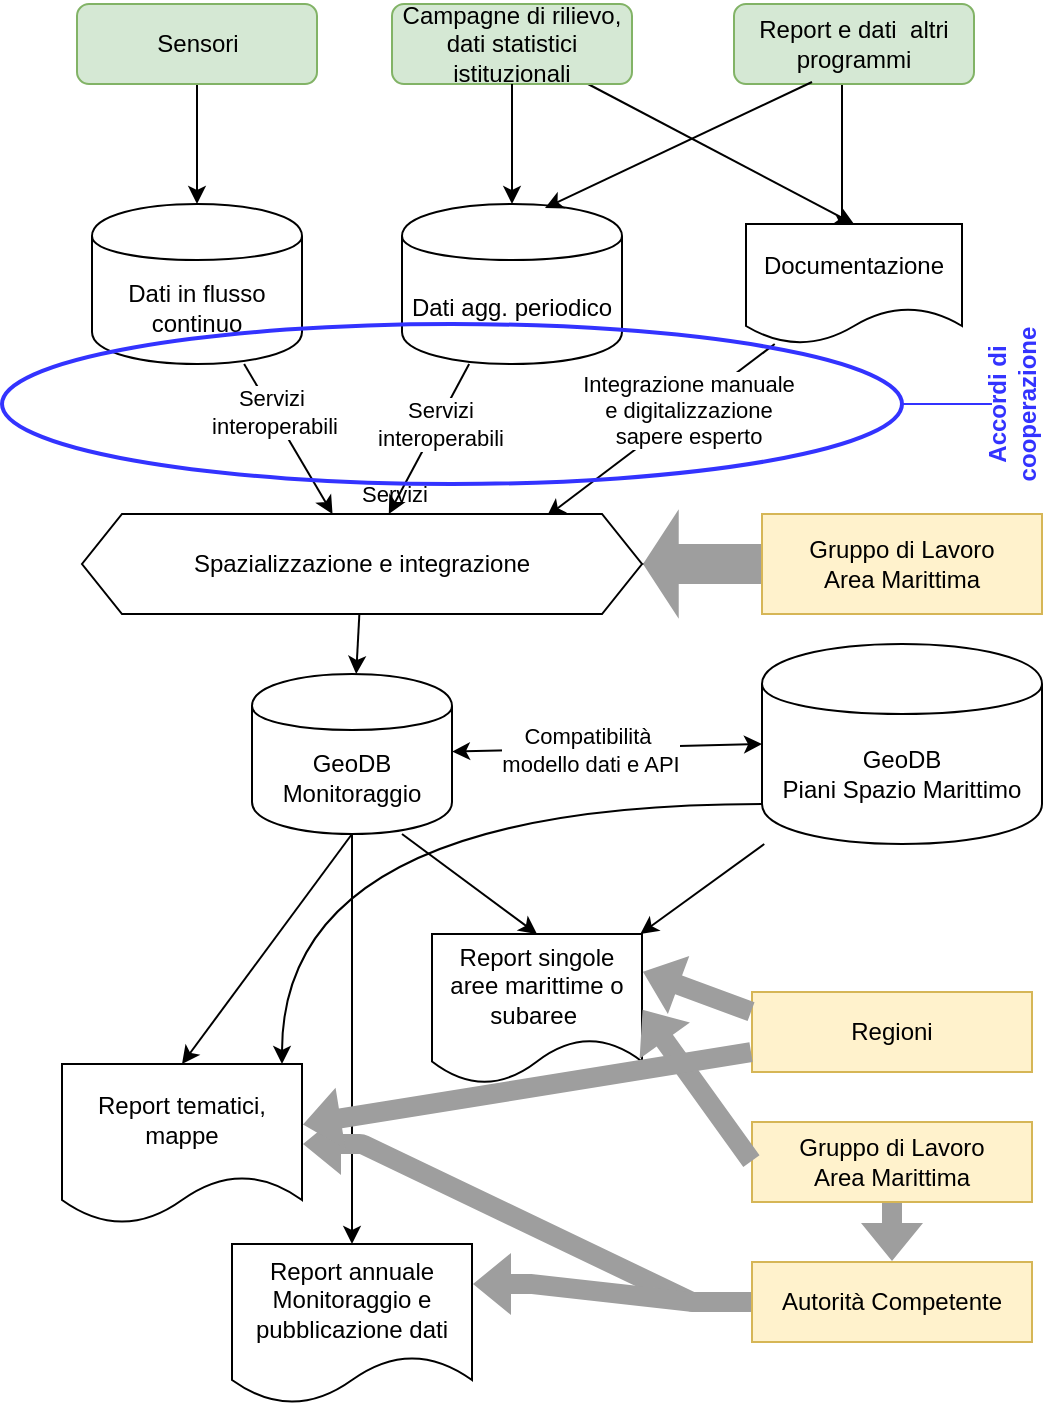 <mxfile version="14.4.8" type="github">
  <diagram id="C5RBs43oDa-KdzZeNtuy" name="Page-1">
    <mxGraphModel dx="1117" dy="1054" grid="1" gridSize="10" guides="1" tooltips="1" connect="1" arrows="1" fold="1" page="1" pageScale="1" pageWidth="827" pageHeight="1169" math="0" shadow="0">
      <root>
        <mxCell id="WIyWlLk6GJQsqaUBKTNV-0" />
        <mxCell id="WIyWlLk6GJQsqaUBKTNV-1" parent="WIyWlLk6GJQsqaUBKTNV-0" />
        <mxCell id="0D1AlHed-BKCbmiTgBeb-3" value="" style="edgeStyle=orthogonalEdgeStyle;rounded=0;orthogonalLoop=1;jettySize=auto;html=1;" edge="1" parent="WIyWlLk6GJQsqaUBKTNV-1" source="WIyWlLk6GJQsqaUBKTNV-3" target="0D1AlHed-BKCbmiTgBeb-2">
          <mxGeometry relative="1" as="geometry" />
        </mxCell>
        <mxCell id="WIyWlLk6GJQsqaUBKTNV-3" value="Sensori" style="rounded=1;whiteSpace=wrap;html=1;fontSize=12;glass=0;strokeWidth=1;shadow=0;fillColor=#d5e8d4;strokeColor=#82b366;" parent="WIyWlLk6GJQsqaUBKTNV-1" vertex="1">
          <mxGeometry x="57.5" y="50" width="120" height="40" as="geometry" />
        </mxCell>
        <mxCell id="0D1AlHed-BKCbmiTgBeb-5" value="" style="rounded=0;orthogonalLoop=1;jettySize=auto;html=1;entryX=0.5;entryY=0;entryDx=0;entryDy=0;" edge="1" parent="WIyWlLk6GJQsqaUBKTNV-1" source="0D1AlHed-BKCbmiTgBeb-0" target="0D1AlHed-BKCbmiTgBeb-7">
          <mxGeometry relative="1" as="geometry">
            <mxPoint x="320" y="150" as="targetPoint" />
          </mxGeometry>
        </mxCell>
        <mxCell id="0D1AlHed-BKCbmiTgBeb-0" value="Campagne di rilievo,&lt;br&gt;dati statistici istituzionali" style="rounded=1;whiteSpace=wrap;html=1;fontSize=12;glass=0;strokeWidth=1;shadow=0;fillColor=#d5e8d4;strokeColor=#82b366;" vertex="1" parent="WIyWlLk6GJQsqaUBKTNV-1">
          <mxGeometry x="215" y="50" width="120" height="40" as="geometry" />
        </mxCell>
        <mxCell id="0D1AlHed-BKCbmiTgBeb-9" value="" style="edgeStyle=orthogonalEdgeStyle;rounded=0;orthogonalLoop=1;jettySize=auto;html=1;entryX=0.5;entryY=0;entryDx=0;entryDy=0;" edge="1" parent="WIyWlLk6GJQsqaUBKTNV-1" source="0D1AlHed-BKCbmiTgBeb-1" target="0D1AlHed-BKCbmiTgBeb-7">
          <mxGeometry relative="1" as="geometry">
            <mxPoint x="452" y="160" as="targetPoint" />
            <Array as="points">
              <mxPoint x="440" y="140" />
              <mxPoint x="440" y="140" />
            </Array>
          </mxGeometry>
        </mxCell>
        <mxCell id="0D1AlHed-BKCbmiTgBeb-1" value="Report e dati&amp;nbsp; altri programmi" style="rounded=1;whiteSpace=wrap;html=1;fontSize=12;glass=0;strokeWidth=1;shadow=0;fillColor=#d5e8d4;strokeColor=#82b366;" vertex="1" parent="WIyWlLk6GJQsqaUBKTNV-1">
          <mxGeometry x="386" y="50" width="120" height="40" as="geometry" />
        </mxCell>
        <mxCell id="0D1AlHed-BKCbmiTgBeb-13" value="" style="edgeStyle=none;rounded=0;orthogonalLoop=1;jettySize=auto;html=1;" edge="1" parent="WIyWlLk6GJQsqaUBKTNV-1" target="0D1AlHed-BKCbmiTgBeb-11">
          <mxGeometry relative="1" as="geometry">
            <mxPoint x="215.924" y="297.988" as="sourcePoint" />
          </mxGeometry>
        </mxCell>
        <mxCell id="0D1AlHed-BKCbmiTgBeb-42" value="Servizi &lt;br&gt;Interoporabili" style="edgeLabel;html=1;align=center;verticalAlign=middle;resizable=0;points=[];" vertex="1" connectable="0" parent="0D1AlHed-BKCbmiTgBeb-13">
          <mxGeometry x="-0.145" y="1" relative="1" as="geometry">
            <mxPoint as="offset" />
          </mxGeometry>
        </mxCell>
        <mxCell id="0D1AlHed-BKCbmiTgBeb-2" value="Dati in flusso continuo" style="shape=cylinder;whiteSpace=wrap;html=1;boundedLbl=1;backgroundOutline=1;rounded=1;shadow=0;strokeWidth=1;glass=0;" vertex="1" parent="WIyWlLk6GJQsqaUBKTNV-1">
          <mxGeometry x="65" y="150" width="105" height="80" as="geometry" />
        </mxCell>
        <mxCell id="0D1AlHed-BKCbmiTgBeb-14" value="" style="edgeStyle=none;rounded=0;orthogonalLoop=1;jettySize=auto;html=1;" edge="1" parent="WIyWlLk6GJQsqaUBKTNV-1" source="0D1AlHed-BKCbmiTgBeb-4" target="0D1AlHed-BKCbmiTgBeb-11">
          <mxGeometry relative="1" as="geometry" />
        </mxCell>
        <mxCell id="0D1AlHed-BKCbmiTgBeb-43" value="Servizi&lt;br&gt;interoperabili" style="edgeLabel;html=1;align=center;verticalAlign=middle;resizable=0;points=[];" vertex="1" connectable="0" parent="0D1AlHed-BKCbmiTgBeb-14">
          <mxGeometry x="-0.208" y="1" relative="1" as="geometry">
            <mxPoint as="offset" />
          </mxGeometry>
        </mxCell>
        <mxCell id="0D1AlHed-BKCbmiTgBeb-4" value="Dati agg. periodico" style="shape=cylinder;whiteSpace=wrap;html=1;boundedLbl=1;backgroundOutline=1;rounded=1;shadow=0;strokeWidth=1;glass=0;" vertex="1" parent="WIyWlLk6GJQsqaUBKTNV-1">
          <mxGeometry x="220" y="150" width="110" height="80" as="geometry" />
        </mxCell>
        <mxCell id="0D1AlHed-BKCbmiTgBeb-6" value="" style="edgeStyle=orthogonalEdgeStyle;rounded=0;orthogonalLoop=1;jettySize=auto;html=1;entryX=0.5;entryY=0;entryDx=0;entryDy=0;exitX=0.5;exitY=1;exitDx=0;exitDy=0;" edge="1" parent="WIyWlLk6GJQsqaUBKTNV-1" source="0D1AlHed-BKCbmiTgBeb-0" target="0D1AlHed-BKCbmiTgBeb-4">
          <mxGeometry relative="1" as="geometry">
            <mxPoint x="270" y="100" as="sourcePoint" />
            <mxPoint x="330" y="160" as="targetPoint" />
          </mxGeometry>
        </mxCell>
        <mxCell id="0D1AlHed-BKCbmiTgBeb-21" value="" style="edgeStyle=none;rounded=0;orthogonalLoop=1;jettySize=auto;html=1;fillColor=#9E9E9E;entryX=0.83;entryY=0.025;entryDx=0;entryDy=0;entryPerimeter=0;" edge="1" parent="WIyWlLk6GJQsqaUBKTNV-1" source="0D1AlHed-BKCbmiTgBeb-7" target="0D1AlHed-BKCbmiTgBeb-11">
          <mxGeometry relative="1" as="geometry" />
        </mxCell>
        <mxCell id="0D1AlHed-BKCbmiTgBeb-44" value="Integrazione manuale&lt;br&gt;e digitalizzazione&lt;br&gt;sapere esperto" style="edgeLabel;html=1;align=center;verticalAlign=middle;resizable=0;points=[];" vertex="1" connectable="0" parent="0D1AlHed-BKCbmiTgBeb-21">
          <mxGeometry x="-0.236" relative="1" as="geometry">
            <mxPoint as="offset" />
          </mxGeometry>
        </mxCell>
        <mxCell id="0D1AlHed-BKCbmiTgBeb-7" value="Documentazione" style="shape=document;whiteSpace=wrap;html=1;boundedLbl=1;" vertex="1" parent="WIyWlLk6GJQsqaUBKTNV-1">
          <mxGeometry x="392" y="160" width="108" height="60" as="geometry" />
        </mxCell>
        <mxCell id="0D1AlHed-BKCbmiTgBeb-10" value="" style="rounded=0;orthogonalLoop=1;jettySize=auto;html=1;entryX=0.65;entryY=0.025;entryDx=0;entryDy=0;exitX=0.325;exitY=0.975;exitDx=0;exitDy=0;exitPerimeter=0;entryPerimeter=0;" edge="1" parent="WIyWlLk6GJQsqaUBKTNV-1" source="0D1AlHed-BKCbmiTgBeb-1" target="0D1AlHed-BKCbmiTgBeb-4">
          <mxGeometry relative="1" as="geometry">
            <mxPoint x="310" y="100" as="sourcePoint" />
            <mxPoint x="450" y="170" as="targetPoint" />
          </mxGeometry>
        </mxCell>
        <mxCell id="0D1AlHed-BKCbmiTgBeb-20" value="" style="edgeStyle=none;rounded=0;orthogonalLoop=1;jettySize=auto;html=1;fillColor=#9E9E9E;" edge="1" parent="WIyWlLk6GJQsqaUBKTNV-1" source="0D1AlHed-BKCbmiTgBeb-11" target="0D1AlHed-BKCbmiTgBeb-17">
          <mxGeometry relative="1" as="geometry" />
        </mxCell>
        <mxCell id="0D1AlHed-BKCbmiTgBeb-11" value="Spazializzazione e integrazione" style="shape=hexagon;perimeter=hexagonPerimeter2;whiteSpace=wrap;html=1;fixedSize=1;" vertex="1" parent="WIyWlLk6GJQsqaUBKTNV-1">
          <mxGeometry x="60" y="305" width="280" height="50" as="geometry" />
        </mxCell>
        <mxCell id="0D1AlHed-BKCbmiTgBeb-31" value="" style="edgeStyle=none;rounded=0;orthogonalLoop=1;jettySize=auto;html=1;fillColor=#9E9E9E;" edge="1" parent="WIyWlLk6GJQsqaUBKTNV-1" source="0D1AlHed-BKCbmiTgBeb-15" target="0D1AlHed-BKCbmiTgBeb-11">
          <mxGeometry relative="1" as="geometry" />
        </mxCell>
        <mxCell id="0D1AlHed-BKCbmiTgBeb-15" value="Gruppo di Lavoro&lt;br&gt;Area Marittima" style="rounded=0;whiteSpace=wrap;html=1;fillColor=#fff2cc;strokeColor=#d6b656;" vertex="1" parent="WIyWlLk6GJQsqaUBKTNV-1">
          <mxGeometry x="400" y="305" width="140" height="50" as="geometry" />
        </mxCell>
        <mxCell id="0D1AlHed-BKCbmiTgBeb-16" value="" style="shape=flexArrow;endArrow=classic;html=1;entryX=1;entryY=0.5;entryDx=0;entryDy=0;exitX=0;exitY=0.5;exitDx=0;exitDy=0;endWidth=33.793;endSize=5.621;width=20;strokeColor=none;fillColor=#9E9E9E;" edge="1" parent="WIyWlLk6GJQsqaUBKTNV-1" source="0D1AlHed-BKCbmiTgBeb-15" target="0D1AlHed-BKCbmiTgBeb-11">
          <mxGeometry width="50" height="50" relative="1" as="geometry">
            <mxPoint x="510" y="390" as="sourcePoint" />
            <mxPoint x="430" y="320" as="targetPoint" />
          </mxGeometry>
        </mxCell>
        <mxCell id="0D1AlHed-BKCbmiTgBeb-23" value="" style="edgeStyle=none;rounded=0;orthogonalLoop=1;jettySize=auto;html=1;fillColor=#9E9E9E;" edge="1" parent="WIyWlLk6GJQsqaUBKTNV-1" source="0D1AlHed-BKCbmiTgBeb-17" target="0D1AlHed-BKCbmiTgBeb-22">
          <mxGeometry relative="1" as="geometry" />
        </mxCell>
        <mxCell id="0D1AlHed-BKCbmiTgBeb-17" value="GeoDB Monitoraggio" style="shape=cylinder;whiteSpace=wrap;html=1;boundedLbl=1;backgroundOutline=1;rounded=1;shadow=0;strokeWidth=1;glass=0;" vertex="1" parent="WIyWlLk6GJQsqaUBKTNV-1">
          <mxGeometry x="145" y="385" width="100" height="80" as="geometry" />
        </mxCell>
        <mxCell id="0D1AlHed-BKCbmiTgBeb-39" value="" style="edgeStyle=none;rounded=0;orthogonalLoop=1;jettySize=auto;html=1;fillColor=#9E9E9E;" edge="1" parent="WIyWlLk6GJQsqaUBKTNV-1" source="0D1AlHed-BKCbmiTgBeb-18" target="0D1AlHed-BKCbmiTgBeb-28">
          <mxGeometry relative="1" as="geometry" />
        </mxCell>
        <mxCell id="0D1AlHed-BKCbmiTgBeb-40" value="" style="edgeStyle=orthogonalEdgeStyle;orthogonalLoop=1;jettySize=auto;html=1;fillColor=#9E9E9E;curved=1;" edge="1" parent="WIyWlLk6GJQsqaUBKTNV-1" source="0D1AlHed-BKCbmiTgBeb-18" target="0D1AlHed-BKCbmiTgBeb-26">
          <mxGeometry relative="1" as="geometry">
            <Array as="points">
              <mxPoint x="160" y="450" />
            </Array>
          </mxGeometry>
        </mxCell>
        <mxCell id="0D1AlHed-BKCbmiTgBeb-18" value="GeoDB&lt;br&gt;Piani Spazio Marittimo" style="shape=cylinder;whiteSpace=wrap;html=1;boundedLbl=1;backgroundOutline=1;rounded=1;shadow=0;strokeWidth=1;glass=0;" vertex="1" parent="WIyWlLk6GJQsqaUBKTNV-1">
          <mxGeometry x="400" y="370" width="140" height="100" as="geometry" />
        </mxCell>
        <mxCell id="0D1AlHed-BKCbmiTgBeb-19" value="" style="endArrow=classic;startArrow=classic;html=1;fillColor=#9E9E9E;entryX=0;entryY=0.5;entryDx=0;entryDy=0;" edge="1" parent="WIyWlLk6GJQsqaUBKTNV-1" source="0D1AlHed-BKCbmiTgBeb-17" target="0D1AlHed-BKCbmiTgBeb-18">
          <mxGeometry width="50" height="50" relative="1" as="geometry">
            <mxPoint x="230" y="420" as="sourcePoint" />
            <mxPoint x="410" y="330" as="targetPoint" />
          </mxGeometry>
        </mxCell>
        <mxCell id="0D1AlHed-BKCbmiTgBeb-45" value="Compatibilità&amp;nbsp;&lt;br&gt;modello dati e API" style="edgeLabel;html=1;align=center;verticalAlign=middle;resizable=0;points=[];" vertex="1" connectable="0" parent="0D1AlHed-BKCbmiTgBeb-19">
          <mxGeometry x="-0.349" y="1" relative="1" as="geometry">
            <mxPoint x="18.33" y="1" as="offset" />
          </mxGeometry>
        </mxCell>
        <mxCell id="0D1AlHed-BKCbmiTgBeb-22" value="Report annuale Monitoraggio e pubblicazione dati" style="shape=document;whiteSpace=wrap;html=1;boundedLbl=1;rounded=1;shadow=0;strokeWidth=1;glass=0;" vertex="1" parent="WIyWlLk6GJQsqaUBKTNV-1">
          <mxGeometry x="135" y="670" width="120" height="80" as="geometry" />
        </mxCell>
        <mxCell id="0D1AlHed-BKCbmiTgBeb-24" value="Gruppo di Lavoro&lt;br&gt;Area Marittima" style="rounded=0;whiteSpace=wrap;html=1;fillColor=#fff2cc;strokeColor=#d6b656;" vertex="1" parent="WIyWlLk6GJQsqaUBKTNV-1">
          <mxGeometry x="395" y="609" width="140" height="40" as="geometry" />
        </mxCell>
        <mxCell id="0D1AlHed-BKCbmiTgBeb-25" value="Autorità Competente" style="rounded=0;whiteSpace=wrap;html=1;fillColor=#fff2cc;strokeColor=#d6b656;" vertex="1" parent="WIyWlLk6GJQsqaUBKTNV-1">
          <mxGeometry x="395" y="679" width="140" height="40" as="geometry" />
        </mxCell>
        <mxCell id="0D1AlHed-BKCbmiTgBeb-26" value="Report tematici,&lt;br&gt;mappe" style="shape=document;whiteSpace=wrap;html=1;boundedLbl=1;rounded=1;shadow=0;strokeWidth=1;glass=0;" vertex="1" parent="WIyWlLk6GJQsqaUBKTNV-1">
          <mxGeometry x="50" y="580" width="120" height="80" as="geometry" />
        </mxCell>
        <mxCell id="0D1AlHed-BKCbmiTgBeb-27" value="" style="edgeStyle=none;rounded=0;orthogonalLoop=1;jettySize=auto;html=1;fillColor=#9E9E9E;exitX=0.5;exitY=1;exitDx=0;exitDy=0;entryX=0.5;entryY=0;entryDx=0;entryDy=0;" edge="1" parent="WIyWlLk6GJQsqaUBKTNV-1" source="0D1AlHed-BKCbmiTgBeb-17" target="0D1AlHed-BKCbmiTgBeb-26">
          <mxGeometry relative="1" as="geometry">
            <mxPoint x="176.667" y="475" as="sourcePoint" />
            <mxPoint x="148.333" y="515" as="targetPoint" />
          </mxGeometry>
        </mxCell>
        <mxCell id="0D1AlHed-BKCbmiTgBeb-28" value="Report singole aree marittime o subaree&amp;nbsp;" style="shape=document;whiteSpace=wrap;html=1;boundedLbl=1;rounded=1;shadow=0;strokeWidth=1;glass=0;" vertex="1" parent="WIyWlLk6GJQsqaUBKTNV-1">
          <mxGeometry x="235" y="515" width="105" height="75" as="geometry" />
        </mxCell>
        <mxCell id="0D1AlHed-BKCbmiTgBeb-29" value="" style="edgeStyle=none;rounded=0;orthogonalLoop=1;jettySize=auto;html=1;fillColor=#9E9E9E;entryX=0.5;entryY=0;entryDx=0;entryDy=0;exitX=0.75;exitY=1;exitDx=0;exitDy=0;exitPerimeter=0;" edge="1" target="0D1AlHed-BKCbmiTgBeb-28" parent="WIyWlLk6GJQsqaUBKTNV-1" source="0D1AlHed-BKCbmiTgBeb-17">
          <mxGeometry relative="1" as="geometry">
            <mxPoint x="295" y="380" as="sourcePoint" />
            <mxPoint x="248.333" y="430" as="targetPoint" />
          </mxGeometry>
        </mxCell>
        <mxCell id="0D1AlHed-BKCbmiTgBeb-30" value="Regioni" style="rounded=0;whiteSpace=wrap;html=1;fillColor=#fff2cc;strokeColor=#d6b656;" vertex="1" parent="WIyWlLk6GJQsqaUBKTNV-1">
          <mxGeometry x="395" y="544" width="140" height="40" as="geometry" />
        </mxCell>
        <mxCell id="0D1AlHed-BKCbmiTgBeb-33" value="" style="shape=flexArrow;endArrow=classic;html=1;fillColor=#9E9E9E;strokeColor=none;entryX=1;entryY=0.25;entryDx=0;entryDy=0;exitX=0;exitY=0.25;exitDx=0;exitDy=0;" edge="1" parent="WIyWlLk6GJQsqaUBKTNV-1" source="0D1AlHed-BKCbmiTgBeb-30" target="0D1AlHed-BKCbmiTgBeb-28">
          <mxGeometry width="50" height="50" relative="1" as="geometry">
            <mxPoint x="360" y="610" as="sourcePoint" />
            <mxPoint x="410" y="540" as="targetPoint" />
          </mxGeometry>
        </mxCell>
        <mxCell id="0D1AlHed-BKCbmiTgBeb-34" value="" style="shape=flexArrow;endArrow=classic;html=1;fillColor=#9E9E9E;strokeColor=none;entryX=1;entryY=0.5;entryDx=0;entryDy=0;exitX=0;exitY=0.5;exitDx=0;exitDy=0;elbow=vertical;" edge="1" parent="WIyWlLk6GJQsqaUBKTNV-1" source="0D1AlHed-BKCbmiTgBeb-24" target="0D1AlHed-BKCbmiTgBeb-28">
          <mxGeometry width="50" height="50" relative="1" as="geometry">
            <mxPoint x="380" y="630" as="sourcePoint" />
            <mxPoint x="330" y="630" as="targetPoint" />
          </mxGeometry>
        </mxCell>
        <mxCell id="0D1AlHed-BKCbmiTgBeb-35" value="" style="shape=flexArrow;endArrow=classic;html=1;fillColor=#9E9E9E;strokeColor=none;entryX=1;entryY=0.5;entryDx=0;entryDy=0;exitX=0;exitY=0.5;exitDx=0;exitDy=0;edgeStyle=entityRelationEdgeStyle;" edge="1" parent="WIyWlLk6GJQsqaUBKTNV-1" source="0D1AlHed-BKCbmiTgBeb-25" target="0D1AlHed-BKCbmiTgBeb-26">
          <mxGeometry width="50" height="50" relative="1" as="geometry">
            <mxPoint x="380" y="690" as="sourcePoint" />
            <mxPoint x="330" y="690" as="targetPoint" />
          </mxGeometry>
        </mxCell>
        <mxCell id="0D1AlHed-BKCbmiTgBeb-36" value="" style="shape=flexArrow;endArrow=classic;html=1;fillColor=#9E9E9E;strokeColor=none;exitX=0;exitY=0.75;exitDx=0;exitDy=0;" edge="1" parent="WIyWlLk6GJQsqaUBKTNV-1" source="0D1AlHed-BKCbmiTgBeb-30" target="0D1AlHed-BKCbmiTgBeb-26">
          <mxGeometry width="50" height="50" relative="1" as="geometry">
            <mxPoint x="390" y="640" as="sourcePoint" />
            <mxPoint x="340" y="640" as="targetPoint" />
          </mxGeometry>
        </mxCell>
        <mxCell id="0D1AlHed-BKCbmiTgBeb-37" value="" style="shape=flexArrow;endArrow=classic;html=1;fillColor=#9E9E9E;strokeColor=none;entryX=1;entryY=0.25;entryDx=0;entryDy=0;exitX=0;exitY=0.5;exitDx=0;exitDy=0;edgeStyle=entityRelationEdgeStyle;" edge="1" parent="WIyWlLk6GJQsqaUBKTNV-1" source="0D1AlHed-BKCbmiTgBeb-25" target="0D1AlHed-BKCbmiTgBeb-22">
          <mxGeometry width="50" height="50" relative="1" as="geometry">
            <mxPoint x="390" y="700" as="sourcePoint" />
            <mxPoint x="340" y="700" as="targetPoint" />
          </mxGeometry>
        </mxCell>
        <mxCell id="0D1AlHed-BKCbmiTgBeb-38" value="" style="shape=flexArrow;endArrow=classic;html=1;fillColor=#9E9E9E;strokeColor=none;entryX=0.5;entryY=0;entryDx=0;entryDy=0;exitX=0.5;exitY=1;exitDx=0;exitDy=0;" edge="1" parent="WIyWlLk6GJQsqaUBKTNV-1" source="0D1AlHed-BKCbmiTgBeb-24" target="0D1AlHed-BKCbmiTgBeb-25">
          <mxGeometry width="50" height="50" relative="1" as="geometry">
            <mxPoint x="390" y="700" as="sourcePoint" />
            <mxPoint x="340" y="700" as="targetPoint" />
          </mxGeometry>
        </mxCell>
        <mxCell id="0D1AlHed-BKCbmiTgBeb-47" value="" style="edgeStyle=none;rounded=0;orthogonalLoop=1;jettySize=auto;html=1;" edge="1" parent="WIyWlLk6GJQsqaUBKTNV-1" source="0D1AlHed-BKCbmiTgBeb-2" target="0D1AlHed-BKCbmiTgBeb-11">
          <mxGeometry relative="1" as="geometry">
            <mxPoint x="139.643" y="230" as="sourcePoint" />
            <mxPoint x="172.857" y="290" as="targetPoint" />
          </mxGeometry>
        </mxCell>
        <mxCell id="0D1AlHed-BKCbmiTgBeb-49" value="Servizi&amp;nbsp;&lt;br&gt;interoperabili" style="edgeLabel;html=1;align=center;verticalAlign=middle;resizable=0;points=[];" vertex="1" connectable="0" parent="0D1AlHed-BKCbmiTgBeb-47">
          <mxGeometry x="-0.361" relative="1" as="geometry">
            <mxPoint as="offset" />
          </mxGeometry>
        </mxCell>
        <mxCell id="0D1AlHed-BKCbmiTgBeb-52" value="" style="edgeStyle=orthogonalEdgeStyle;curved=1;orthogonalLoop=1;jettySize=auto;html=1;fillColor=#9E9E9E;fontColor=#3333FF;endArrow=none;endFill=0;strokeColor=#3333FF;" edge="1" parent="WIyWlLk6GJQsqaUBKTNV-1" source="0D1AlHed-BKCbmiTgBeb-51" target="0D1AlHed-BKCbmiTgBeb-50">
          <mxGeometry relative="1" as="geometry" />
        </mxCell>
        <mxCell id="0D1AlHed-BKCbmiTgBeb-50" value="" style="ellipse;whiteSpace=wrap;html=1;fillColor=none;strokeColor=#3333FF;strokeWidth=2;" vertex="1" parent="WIyWlLk6GJQsqaUBKTNV-1">
          <mxGeometry x="20" y="210" width="450" height="80" as="geometry" />
        </mxCell>
        <mxCell id="0D1AlHed-BKCbmiTgBeb-51" value="&lt;b&gt;Accordi di cooperazione&lt;/b&gt;" style="text;html=1;strokeColor=none;fillColor=none;align=center;verticalAlign=middle;whiteSpace=wrap;rounded=0;fontColor=#3333FF;rotation=-90;" vertex="1" parent="WIyWlLk6GJQsqaUBKTNV-1">
          <mxGeometry x="480" y="240" width="90" height="20" as="geometry" />
        </mxCell>
      </root>
    </mxGraphModel>
  </diagram>
</mxfile>
